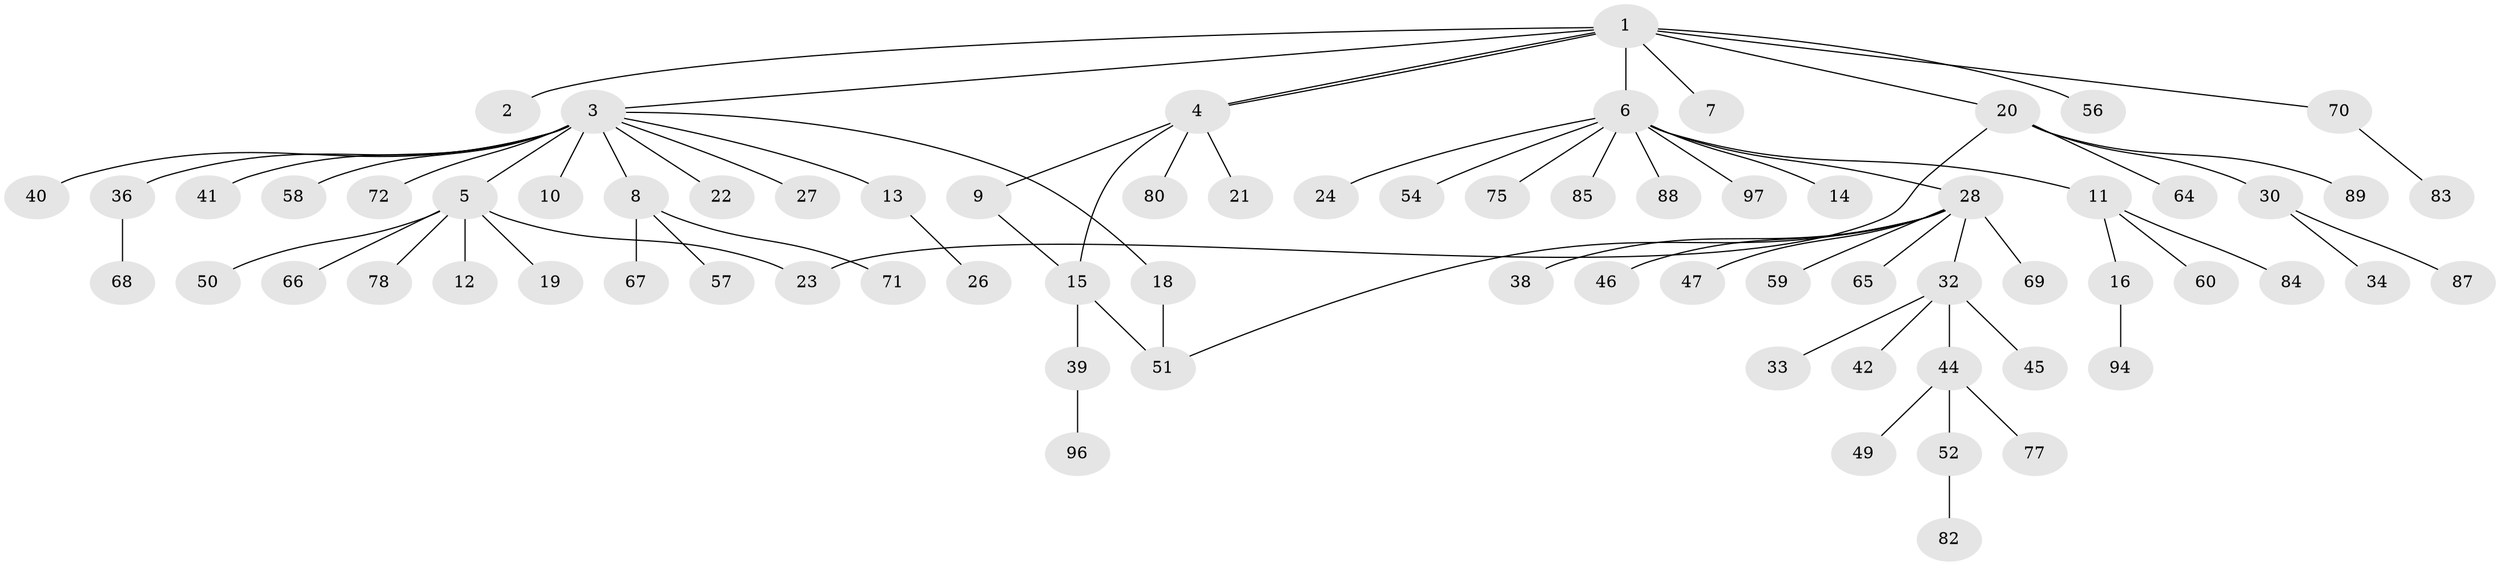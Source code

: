 // Generated by graph-tools (version 1.1) at 2025/51/02/27/25 19:51:59]
// undirected, 73 vertices, 77 edges
graph export_dot {
graph [start="1"]
  node [color=gray90,style=filled];
  1 [super="+76"];
  2;
  3 [super="+17"];
  4 [super="+95"];
  5 [super="+91"];
  6 [super="+29"];
  7;
  8 [super="+63"];
  9;
  10;
  11 [super="+25"];
  12 [super="+73"];
  13;
  14;
  15 [super="+35"];
  16;
  18 [super="+48"];
  19;
  20 [super="+43"];
  21 [super="+86"];
  22 [super="+81"];
  23;
  24;
  26;
  27;
  28 [super="+31"];
  30;
  32 [super="+37"];
  33;
  34 [super="+55"];
  36;
  38;
  39 [super="+61"];
  40;
  41 [super="+93"];
  42;
  44 [super="+53"];
  45;
  46;
  47;
  49;
  50;
  51;
  52 [super="+62"];
  54;
  56;
  57;
  58;
  59;
  60;
  64;
  65;
  66;
  67 [super="+92"];
  68;
  69;
  70 [super="+90"];
  71;
  72 [super="+74"];
  75 [super="+79"];
  77;
  78;
  80;
  82;
  83;
  84;
  85;
  87 [super="+98"];
  88;
  89;
  94;
  96;
  97;
  1 -- 2;
  1 -- 3;
  1 -- 4;
  1 -- 4;
  1 -- 6;
  1 -- 7;
  1 -- 20;
  1 -- 56;
  1 -- 70;
  3 -- 5;
  3 -- 8;
  3 -- 10;
  3 -- 13;
  3 -- 22;
  3 -- 27;
  3 -- 36;
  3 -- 40;
  3 -- 41;
  3 -- 58;
  3 -- 72;
  3 -- 18;
  4 -- 9;
  4 -- 21;
  4 -- 80;
  4 -- 15;
  5 -- 12;
  5 -- 19;
  5 -- 23;
  5 -- 50;
  5 -- 66;
  5 -- 78;
  6 -- 11;
  6 -- 14;
  6 -- 24;
  6 -- 28;
  6 -- 54;
  6 -- 75;
  6 -- 85;
  6 -- 88;
  6 -- 97;
  8 -- 57;
  8 -- 67;
  8 -- 71;
  9 -- 15;
  11 -- 16;
  11 -- 84;
  11 -- 60;
  13 -- 26;
  15 -- 51;
  15 -- 39;
  16 -- 94;
  18 -- 51;
  20 -- 23;
  20 -- 30;
  20 -- 64;
  20 -- 89;
  28 -- 38;
  28 -- 59;
  28 -- 32;
  28 -- 65;
  28 -- 51;
  28 -- 69;
  28 -- 46;
  28 -- 47;
  30 -- 34;
  30 -- 87;
  32 -- 33;
  32 -- 42;
  32 -- 44;
  32 -- 45;
  36 -- 68;
  39 -- 96;
  44 -- 49;
  44 -- 52;
  44 -- 77;
  52 -- 82;
  70 -- 83;
}

